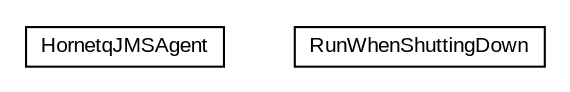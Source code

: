 #!/usr/local/bin/dot
#
# Class diagram 
# Generated by UMLGraph version R5_6-24-gf6e263 (http://www.umlgraph.org/)
#

digraph G {
	edge [fontname="arial",fontsize=10,labelfontname="arial",labelfontsize=10];
	node [fontname="arial",fontsize=10,shape=plaintext];
	nodesep=0.25;
	ranksep=0.5;
	// org.miloss.fgsms.agents.HornetqJMSAgent
	c0 [label=<<table title="org.miloss.fgsms.agents.HornetqJMSAgent" border="0" cellborder="1" cellspacing="0" cellpadding="2" port="p" href="./HornetqJMSAgent.html">
		<tr><td><table border="0" cellspacing="0" cellpadding="1">
<tr><td align="center" balign="center"> HornetqJMSAgent </td></tr>
		</table></td></tr>
		</table>>, URL="./HornetqJMSAgent.html", fontname="arial", fontcolor="black", fontsize=10.0];
	// org.miloss.fgsms.agents.HornetqJMSAgent.RunWhenShuttingDown
	c1 [label=<<table title="org.miloss.fgsms.agents.HornetqJMSAgent.RunWhenShuttingDown" border="0" cellborder="1" cellspacing="0" cellpadding="2" port="p" href="./HornetqJMSAgent.RunWhenShuttingDown.html">
		<tr><td><table border="0" cellspacing="0" cellpadding="1">
<tr><td align="center" balign="center"> RunWhenShuttingDown </td></tr>
		</table></td></tr>
		</table>>, URL="./HornetqJMSAgent.RunWhenShuttingDown.html", fontname="arial", fontcolor="black", fontsize=10.0];
}

